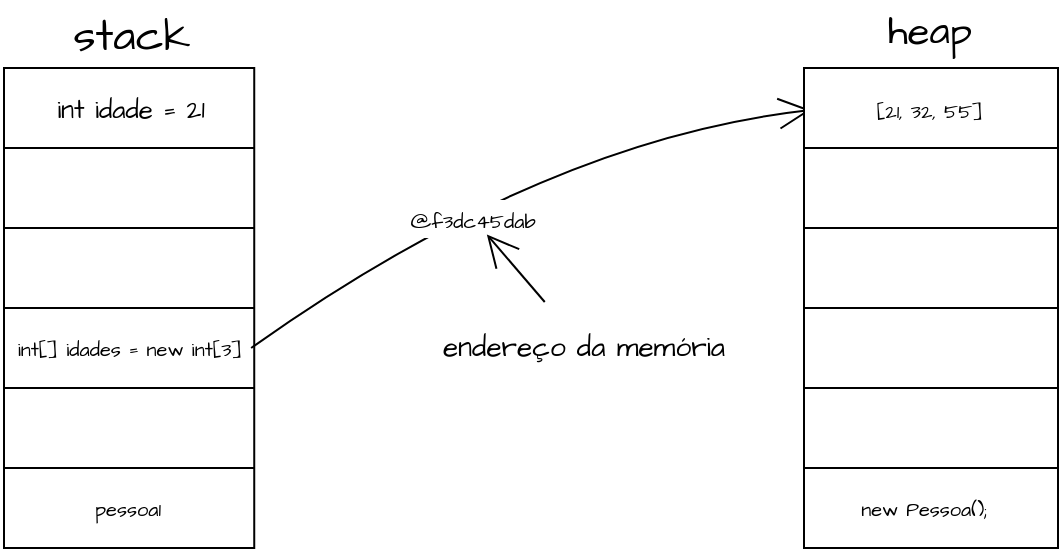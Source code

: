 <mxfile version="26.1.0">
  <diagram name="Página-1" id="cslOXvaFn15f_wa1NEGt">
    <mxGraphModel dx="898" dy="459" grid="0" gridSize="10" guides="1" tooltips="1" connect="1" arrows="1" fold="1" page="0" pageScale="1" pageWidth="827" pageHeight="1169" math="0" shadow="0">
      <root>
        <mxCell id="0" />
        <mxCell id="1" parent="0" />
        <mxCell id="tTE__KDaIGDenKe92xNU-35" value="" style="shape=table;startSize=0;container=1;collapsible=0;childLayout=tableLayout;fontFamily=Architects Daughter;fontSource=https%3A%2F%2Ffonts.googleapis.com%2Fcss%3Ffamily%3DArchitects%2BDaughter;" vertex="1" parent="1">
          <mxGeometry x="362" y="173" width="125.119" height="240" as="geometry" />
        </mxCell>
        <mxCell id="tTE__KDaIGDenKe92xNU-36" value="" style="shape=tableRow;horizontal=0;startSize=0;swimlaneHead=0;swimlaneBody=0;strokeColor=inherit;top=0;left=0;bottom=0;right=0;collapsible=0;dropTarget=0;fillColor=none;points=[[0,0.5],[1,0.5]];portConstraint=eastwest;fontFamily=Architects Daughter;fontSource=https%3A%2F%2Ffonts.googleapis.com%2Fcss%3Ffamily%3DArchitects%2BDaughter;" vertex="1" parent="tTE__KDaIGDenKe92xNU-35">
          <mxGeometry width="125.119" height="40" as="geometry" />
        </mxCell>
        <mxCell id="tTE__KDaIGDenKe92xNU-37" value="" style="shape=partialRectangle;html=1;whiteSpace=wrap;connectable=0;strokeColor=inherit;overflow=hidden;fillColor=none;top=0;left=0;bottom=0;right=0;pointerEvents=1;fontFamily=Architects Daughter;fontSource=https%3A%2F%2Ffonts.googleapis.com%2Fcss%3Ffamily%3DArchitects%2BDaughter;" vertex="1" parent="tTE__KDaIGDenKe92xNU-36">
          <mxGeometry width="125" height="40" as="geometry">
            <mxRectangle width="125" height="40" as="alternateBounds" />
          </mxGeometry>
        </mxCell>
        <mxCell id="tTE__KDaIGDenKe92xNU-38" value="" style="shape=tableRow;horizontal=0;startSize=0;swimlaneHead=0;swimlaneBody=0;strokeColor=inherit;top=0;left=0;bottom=0;right=0;collapsible=0;dropTarget=0;fillColor=none;points=[[0,0.5],[1,0.5]];portConstraint=eastwest;fontFamily=Architects Daughter;fontSource=https%3A%2F%2Ffonts.googleapis.com%2Fcss%3Ffamily%3DArchitects%2BDaughter;" vertex="1" parent="tTE__KDaIGDenKe92xNU-35">
          <mxGeometry y="40" width="125.119" height="40" as="geometry" />
        </mxCell>
        <mxCell id="tTE__KDaIGDenKe92xNU-39" value="" style="shape=partialRectangle;html=1;whiteSpace=wrap;connectable=0;strokeColor=inherit;overflow=hidden;fillColor=none;top=0;left=0;bottom=0;right=0;pointerEvents=1;fontFamily=Architects Daughter;fontSource=https%3A%2F%2Ffonts.googleapis.com%2Fcss%3Ffamily%3DArchitects%2BDaughter;" vertex="1" parent="tTE__KDaIGDenKe92xNU-38">
          <mxGeometry width="125" height="40" as="geometry">
            <mxRectangle width="125" height="40" as="alternateBounds" />
          </mxGeometry>
        </mxCell>
        <mxCell id="tTE__KDaIGDenKe92xNU-40" value="" style="shape=tableRow;horizontal=0;startSize=0;swimlaneHead=0;swimlaneBody=0;strokeColor=inherit;top=0;left=0;bottom=0;right=0;collapsible=0;dropTarget=0;fillColor=none;points=[[0,0.5],[1,0.5]];portConstraint=eastwest;fontFamily=Architects Daughter;fontSource=https%3A%2F%2Ffonts.googleapis.com%2Fcss%3Ffamily%3DArchitects%2BDaughter;" vertex="1" parent="tTE__KDaIGDenKe92xNU-35">
          <mxGeometry y="80" width="125.119" height="40" as="geometry" />
        </mxCell>
        <mxCell id="tTE__KDaIGDenKe92xNU-41" value="" style="shape=partialRectangle;html=1;whiteSpace=wrap;connectable=0;strokeColor=inherit;overflow=hidden;fillColor=none;top=0;left=0;bottom=0;right=0;pointerEvents=1;fontFamily=Architects Daughter;fontSource=https%3A%2F%2Ffonts.googleapis.com%2Fcss%3Ffamily%3DArchitects%2BDaughter;" vertex="1" parent="tTE__KDaIGDenKe92xNU-40">
          <mxGeometry width="125" height="40" as="geometry">
            <mxRectangle width="125" height="40" as="alternateBounds" />
          </mxGeometry>
        </mxCell>
        <mxCell id="tTE__KDaIGDenKe92xNU-42" value="" style="shape=tableRow;horizontal=0;startSize=0;swimlaneHead=0;swimlaneBody=0;strokeColor=inherit;top=0;left=0;bottom=0;right=0;collapsible=0;dropTarget=0;fillColor=none;points=[[0,0.5],[1,0.5]];portConstraint=eastwest;fontFamily=Architects Daughter;fontSource=https%3A%2F%2Ffonts.googleapis.com%2Fcss%3Ffamily%3DArchitects%2BDaughter;" vertex="1" parent="tTE__KDaIGDenKe92xNU-35">
          <mxGeometry y="120" width="125.119" height="40" as="geometry" />
        </mxCell>
        <mxCell id="tTE__KDaIGDenKe92xNU-43" value="" style="shape=partialRectangle;html=1;whiteSpace=wrap;connectable=0;strokeColor=inherit;overflow=hidden;fillColor=none;top=0;left=0;bottom=0;right=0;pointerEvents=1;fontFamily=Architects Daughter;fontSource=https%3A%2F%2Ffonts.googleapis.com%2Fcss%3Ffamily%3DArchitects%2BDaughter;" vertex="1" parent="tTE__KDaIGDenKe92xNU-42">
          <mxGeometry width="125" height="40" as="geometry">
            <mxRectangle width="125" height="40" as="alternateBounds" />
          </mxGeometry>
        </mxCell>
        <mxCell id="tTE__KDaIGDenKe92xNU-44" value="" style="shape=tableRow;horizontal=0;startSize=0;swimlaneHead=0;swimlaneBody=0;strokeColor=inherit;top=0;left=0;bottom=0;right=0;collapsible=0;dropTarget=0;fillColor=none;points=[[0,0.5],[1,0.5]];portConstraint=eastwest;fontFamily=Architects Daughter;fontSource=https%3A%2F%2Ffonts.googleapis.com%2Fcss%3Ffamily%3DArchitects%2BDaughter;" vertex="1" parent="tTE__KDaIGDenKe92xNU-35">
          <mxGeometry y="160" width="125.119" height="40" as="geometry" />
        </mxCell>
        <mxCell id="tTE__KDaIGDenKe92xNU-45" value="" style="shape=partialRectangle;html=1;whiteSpace=wrap;connectable=0;strokeColor=inherit;overflow=hidden;fillColor=none;top=0;left=0;bottom=0;right=0;pointerEvents=1;fontFamily=Architects Daughter;fontSource=https%3A%2F%2Ffonts.googleapis.com%2Fcss%3Ffamily%3DArchitects%2BDaughter;" vertex="1" parent="tTE__KDaIGDenKe92xNU-44">
          <mxGeometry width="125" height="40" as="geometry">
            <mxRectangle width="125" height="40" as="alternateBounds" />
          </mxGeometry>
        </mxCell>
        <mxCell id="tTE__KDaIGDenKe92xNU-46" value="" style="shape=tableRow;horizontal=0;startSize=0;swimlaneHead=0;swimlaneBody=0;strokeColor=inherit;top=0;left=0;bottom=0;right=0;collapsible=0;dropTarget=0;fillColor=none;points=[[0,0.5],[1,0.5]];portConstraint=eastwest;fontFamily=Architects Daughter;fontSource=https%3A%2F%2Ffonts.googleapis.com%2Fcss%3Ffamily%3DArchitects%2BDaughter;" vertex="1" parent="tTE__KDaIGDenKe92xNU-35">
          <mxGeometry y="200" width="125.119" height="40" as="geometry" />
        </mxCell>
        <mxCell id="tTE__KDaIGDenKe92xNU-47" value="" style="shape=partialRectangle;html=1;whiteSpace=wrap;connectable=0;strokeColor=inherit;overflow=hidden;fillColor=none;top=0;left=0;bottom=0;right=0;pointerEvents=1;fontFamily=Architects Daughter;fontSource=https%3A%2F%2Ffonts.googleapis.com%2Fcss%3Ffamily%3DArchitects%2BDaughter;" vertex="1" parent="tTE__KDaIGDenKe92xNU-46">
          <mxGeometry width="125" height="40" as="geometry">
            <mxRectangle width="125" height="40" as="alternateBounds" />
          </mxGeometry>
        </mxCell>
        <mxCell id="tTE__KDaIGDenKe92xNU-50" value="int idade = 21" style="text;strokeColor=none;align=center;fillColor=none;html=1;verticalAlign=middle;whiteSpace=wrap;rounded=0;fontSize=13;fontFamily=Architects Daughter;fontSource=https%3A%2F%2Ffonts.googleapis.com%2Fcss%3Ffamily%3DArchitects%2BDaughter;rotation=0;" vertex="1" parent="1">
          <mxGeometry x="360" y="173" width="131" height="42" as="geometry" />
        </mxCell>
        <mxCell id="tTE__KDaIGDenKe92xNU-51" value="stack" style="text;strokeColor=none;align=center;fillColor=none;html=1;verticalAlign=middle;whiteSpace=wrap;rounded=0;fontSize=22;fontFamily=Architects Daughter;fontSource=https%3A%2F%2Ffonts.googleapis.com%2Fcss%3Ffamily%3DArchitects%2BDaughter;" vertex="1" parent="1">
          <mxGeometry x="395.503" y="142.997" width="60" height="30" as="geometry" />
        </mxCell>
        <mxCell id="tTE__KDaIGDenKe92xNU-68" style="edgeStyle=none;curved=1;rounded=0;orthogonalLoop=1;jettySize=auto;html=1;entryX=0;entryY=0.5;entryDx=0;entryDy=0;fontFamily=Architects Daughter;fontSource=https%3A%2F%2Ffonts.googleapis.com%2Fcss%3Ffamily%3DArchitects%2BDaughter;fontSize=16;startSize=14;endArrow=open;endSize=14;sourcePerimeterSpacing=8;targetPerimeterSpacing=8;exitX=1;exitY=0.5;exitDx=0;exitDy=0;" edge="1" parent="1" source="tTE__KDaIGDenKe92xNU-52" target="tTE__KDaIGDenKe92xNU-67">
          <mxGeometry relative="1" as="geometry">
            <Array as="points">
              <mxPoint x="632" y="209" />
            </Array>
          </mxGeometry>
        </mxCell>
        <mxCell id="tTE__KDaIGDenKe92xNU-71" value="&lt;span style=&quot;font-size: 10px; text-wrap-mode: wrap;&quot;&gt;@f3dc45dab&lt;/span&gt;" style="edgeLabel;html=1;align=center;verticalAlign=middle;resizable=0;points=[];fontSize=16;fontFamily=Architects Daughter;fontSource=https%3A%2F%2Ffonts.googleapis.com%2Fcss%3Ffamily%3DArchitects%2BDaughter;" vertex="1" connectable="0" parent="tTE__KDaIGDenKe92xNU-68">
          <mxGeometry x="-0.189" y="-10" relative="1" as="geometry">
            <mxPoint as="offset" />
          </mxGeometry>
        </mxCell>
        <mxCell id="tTE__KDaIGDenKe92xNU-52" value="int[] idades = new int[3]" style="text;strokeColor=none;align=center;fillColor=none;html=1;verticalAlign=middle;whiteSpace=wrap;rounded=0;fontSize=10;fontFamily=Architects Daughter;fontSource=https%3A%2F%2Ffonts.googleapis.com%2Fcss%3Ffamily%3DArchitects%2BDaughter;" vertex="1" parent="1">
          <mxGeometry x="365.42" y="298" width="120.15" height="30" as="geometry" />
        </mxCell>
        <mxCell id="tTE__KDaIGDenKe92xNU-54" value="" style="shape=table;startSize=0;container=1;collapsible=0;childLayout=tableLayout;fontFamily=Architects Daughter;fontSource=https%3A%2F%2Ffonts.googleapis.com%2Fcss%3Ffamily%3DArchitects%2BDaughter;" vertex="1" parent="1">
          <mxGeometry x="762" y="173" width="127" height="240" as="geometry" />
        </mxCell>
        <mxCell id="tTE__KDaIGDenKe92xNU-55" value="" style="shape=tableRow;horizontal=0;startSize=0;swimlaneHead=0;swimlaneBody=0;strokeColor=inherit;top=0;left=0;bottom=0;right=0;collapsible=0;dropTarget=0;fillColor=none;points=[[0,0.5],[1,0.5]];portConstraint=eastwest;fontFamily=Architects Daughter;fontSource=https%3A%2F%2Ffonts.googleapis.com%2Fcss%3Ffamily%3DArchitects%2BDaughter;" vertex="1" parent="tTE__KDaIGDenKe92xNU-54">
          <mxGeometry width="127" height="40" as="geometry" />
        </mxCell>
        <mxCell id="tTE__KDaIGDenKe92xNU-56" value="" style="shape=partialRectangle;html=1;whiteSpace=wrap;connectable=0;strokeColor=inherit;overflow=hidden;fillColor=none;top=0;left=0;bottom=0;right=0;pointerEvents=1;fontFamily=Architects Daughter;fontSource=https%3A%2F%2Ffonts.googleapis.com%2Fcss%3Ffamily%3DArchitects%2BDaughter;" vertex="1" parent="tTE__KDaIGDenKe92xNU-55">
          <mxGeometry width="127" height="40" as="geometry">
            <mxRectangle width="127" height="40" as="alternateBounds" />
          </mxGeometry>
        </mxCell>
        <mxCell id="tTE__KDaIGDenKe92xNU-57" value="" style="shape=tableRow;horizontal=0;startSize=0;swimlaneHead=0;swimlaneBody=0;strokeColor=inherit;top=0;left=0;bottom=0;right=0;collapsible=0;dropTarget=0;fillColor=none;points=[[0,0.5],[1,0.5]];portConstraint=eastwest;fontFamily=Architects Daughter;fontSource=https%3A%2F%2Ffonts.googleapis.com%2Fcss%3Ffamily%3DArchitects%2BDaughter;" vertex="1" parent="tTE__KDaIGDenKe92xNU-54">
          <mxGeometry y="40" width="127" height="40" as="geometry" />
        </mxCell>
        <mxCell id="tTE__KDaIGDenKe92xNU-58" value="" style="shape=partialRectangle;html=1;whiteSpace=wrap;connectable=0;strokeColor=inherit;overflow=hidden;fillColor=none;top=0;left=0;bottom=0;right=0;pointerEvents=1;fontFamily=Architects Daughter;fontSource=https%3A%2F%2Ffonts.googleapis.com%2Fcss%3Ffamily%3DArchitects%2BDaughter;" vertex="1" parent="tTE__KDaIGDenKe92xNU-57">
          <mxGeometry width="127" height="40" as="geometry">
            <mxRectangle width="127" height="40" as="alternateBounds" />
          </mxGeometry>
        </mxCell>
        <mxCell id="tTE__KDaIGDenKe92xNU-59" value="" style="shape=tableRow;horizontal=0;startSize=0;swimlaneHead=0;swimlaneBody=0;strokeColor=inherit;top=0;left=0;bottom=0;right=0;collapsible=0;dropTarget=0;fillColor=none;points=[[0,0.5],[1,0.5]];portConstraint=eastwest;fontFamily=Architects Daughter;fontSource=https%3A%2F%2Ffonts.googleapis.com%2Fcss%3Ffamily%3DArchitects%2BDaughter;" vertex="1" parent="tTE__KDaIGDenKe92xNU-54">
          <mxGeometry y="80" width="127" height="40" as="geometry" />
        </mxCell>
        <mxCell id="tTE__KDaIGDenKe92xNU-60" value="" style="shape=partialRectangle;html=1;whiteSpace=wrap;connectable=0;strokeColor=inherit;overflow=hidden;fillColor=none;top=0;left=0;bottom=0;right=0;pointerEvents=1;fontFamily=Architects Daughter;fontSource=https%3A%2F%2Ffonts.googleapis.com%2Fcss%3Ffamily%3DArchitects%2BDaughter;" vertex="1" parent="tTE__KDaIGDenKe92xNU-59">
          <mxGeometry width="127" height="40" as="geometry">
            <mxRectangle width="127" height="40" as="alternateBounds" />
          </mxGeometry>
        </mxCell>
        <mxCell id="tTE__KDaIGDenKe92xNU-61" value="" style="shape=tableRow;horizontal=0;startSize=0;swimlaneHead=0;swimlaneBody=0;strokeColor=inherit;top=0;left=0;bottom=0;right=0;collapsible=0;dropTarget=0;fillColor=none;points=[[0,0.5],[1,0.5]];portConstraint=eastwest;fontFamily=Architects Daughter;fontSource=https%3A%2F%2Ffonts.googleapis.com%2Fcss%3Ffamily%3DArchitects%2BDaughter;" vertex="1" parent="tTE__KDaIGDenKe92xNU-54">
          <mxGeometry y="120" width="127" height="40" as="geometry" />
        </mxCell>
        <mxCell id="tTE__KDaIGDenKe92xNU-62" value="" style="shape=partialRectangle;html=1;whiteSpace=wrap;connectable=0;strokeColor=inherit;overflow=hidden;fillColor=none;top=0;left=0;bottom=0;right=0;pointerEvents=1;fontFamily=Architects Daughter;fontSource=https%3A%2F%2Ffonts.googleapis.com%2Fcss%3Ffamily%3DArchitects%2BDaughter;" vertex="1" parent="tTE__KDaIGDenKe92xNU-61">
          <mxGeometry width="127" height="40" as="geometry">
            <mxRectangle width="127" height="40" as="alternateBounds" />
          </mxGeometry>
        </mxCell>
        <mxCell id="tTE__KDaIGDenKe92xNU-63" value="" style="shape=tableRow;horizontal=0;startSize=0;swimlaneHead=0;swimlaneBody=0;strokeColor=inherit;top=0;left=0;bottom=0;right=0;collapsible=0;dropTarget=0;fillColor=none;points=[[0,0.5],[1,0.5]];portConstraint=eastwest;fontFamily=Architects Daughter;fontSource=https%3A%2F%2Ffonts.googleapis.com%2Fcss%3Ffamily%3DArchitects%2BDaughter;" vertex="1" parent="tTE__KDaIGDenKe92xNU-54">
          <mxGeometry y="160" width="127" height="40" as="geometry" />
        </mxCell>
        <mxCell id="tTE__KDaIGDenKe92xNU-64" value="" style="shape=partialRectangle;html=1;whiteSpace=wrap;connectable=0;strokeColor=inherit;overflow=hidden;fillColor=none;top=0;left=0;bottom=0;right=0;pointerEvents=1;fontFamily=Architects Daughter;fontSource=https%3A%2F%2Ffonts.googleapis.com%2Fcss%3Ffamily%3DArchitects%2BDaughter;" vertex="1" parent="tTE__KDaIGDenKe92xNU-63">
          <mxGeometry width="127" height="40" as="geometry">
            <mxRectangle width="127" height="40" as="alternateBounds" />
          </mxGeometry>
        </mxCell>
        <mxCell id="tTE__KDaIGDenKe92xNU-65" value="" style="shape=tableRow;horizontal=0;startSize=0;swimlaneHead=0;swimlaneBody=0;strokeColor=inherit;top=0;left=0;bottom=0;right=0;collapsible=0;dropTarget=0;fillColor=none;points=[[0,0.5],[1,0.5]];portConstraint=eastwest;fontFamily=Architects Daughter;fontSource=https%3A%2F%2Ffonts.googleapis.com%2Fcss%3Ffamily%3DArchitects%2BDaughter;" vertex="1" parent="tTE__KDaIGDenKe92xNU-54">
          <mxGeometry y="200" width="127" height="40" as="geometry" />
        </mxCell>
        <mxCell id="tTE__KDaIGDenKe92xNU-66" value="" style="shape=partialRectangle;html=1;whiteSpace=wrap;connectable=0;strokeColor=inherit;overflow=hidden;fillColor=none;top=0;left=0;bottom=0;right=0;pointerEvents=1;fontFamily=Architects Daughter;fontSource=https%3A%2F%2Ffonts.googleapis.com%2Fcss%3Ffamily%3DArchitects%2BDaughter;" vertex="1" parent="tTE__KDaIGDenKe92xNU-65">
          <mxGeometry width="127" height="40" as="geometry">
            <mxRectangle width="127" height="40" as="alternateBounds" />
          </mxGeometry>
        </mxCell>
        <mxCell id="tTE__KDaIGDenKe92xNU-67" value="[21, 32, 55]" style="text;strokeColor=none;align=center;fillColor=none;html=1;verticalAlign=middle;whiteSpace=wrap;rounded=0;fontSize=10;fontFamily=Architects Daughter;fontSource=https%3A%2F%2Ffonts.googleapis.com%2Fcss%3Ffamily%3DArchitects%2BDaughter;" vertex="1" parent="1">
          <mxGeometry x="765.42" y="179" width="120.15" height="30" as="geometry" />
        </mxCell>
        <mxCell id="tTE__KDaIGDenKe92xNU-73" style="edgeStyle=none;curved=1;rounded=0;orthogonalLoop=1;jettySize=auto;html=1;fontFamily=Architects Daughter;fontSource=https%3A%2F%2Ffonts.googleapis.com%2Fcss%3Ffamily%3DArchitects%2BDaughter;fontSize=16;startSize=14;endArrow=open;endSize=14;sourcePerimeterSpacing=8;targetPerimeterSpacing=8;" edge="1" parent="1" source="tTE__KDaIGDenKe92xNU-72">
          <mxGeometry relative="1" as="geometry">
            <mxPoint x="603.429" y="256.238" as="targetPoint" />
          </mxGeometry>
        </mxCell>
        <mxCell id="tTE__KDaIGDenKe92xNU-72" value="endereço da memória" style="text;strokeColor=none;align=center;fillColor=none;html=1;verticalAlign=middle;whiteSpace=wrap;rounded=0;fontSize=14;fontFamily=Architects Daughter;fontSource=https%3A%2F%2Ffonts.googleapis.com%2Fcss%3Ffamily%3DArchitects%2BDaughter;" vertex="1" parent="1">
          <mxGeometry x="579" y="298" width="146.19" height="30" as="geometry" />
        </mxCell>
        <mxCell id="tTE__KDaIGDenKe92xNU-74" value="heap" style="text;strokeColor=none;align=center;fillColor=none;html=1;verticalAlign=middle;whiteSpace=wrap;rounded=0;fontSize=20;fontFamily=Architects Daughter;fontSource=https%3A%2F%2Ffonts.googleapis.com%2Fcss%3Ffamily%3DArchitects%2BDaughter;" vertex="1" parent="1">
          <mxGeometry x="795.499" y="139.001" width="60" height="30" as="geometry" />
        </mxCell>
        <mxCell id="tTE__KDaIGDenKe92xNU-75" value="pessoa1" style="text;strokeColor=none;align=center;fillColor=none;html=1;verticalAlign=middle;whiteSpace=wrap;rounded=0;fontSize=10;fontFamily=Architects Daughter;fontSource=https%3A%2F%2Ffonts.googleapis.com%2Fcss%3Ffamily%3DArchitects%2BDaughter;" vertex="1" parent="1">
          <mxGeometry x="364.48" y="378" width="120.15" height="30" as="geometry" />
        </mxCell>
        <mxCell id="tTE__KDaIGDenKe92xNU-76" value="new Pessoa();" style="text;strokeColor=none;align=center;fillColor=none;html=1;verticalAlign=middle;whiteSpace=wrap;rounded=0;fontSize=10;fontFamily=Architects Daughter;fontSource=https%3A%2F%2Ffonts.googleapis.com%2Fcss%3Ffamily%3DArchitects%2BDaughter;" vertex="1" parent="1">
          <mxGeometry x="762" y="378" width="120.15" height="30" as="geometry" />
        </mxCell>
      </root>
    </mxGraphModel>
  </diagram>
</mxfile>
